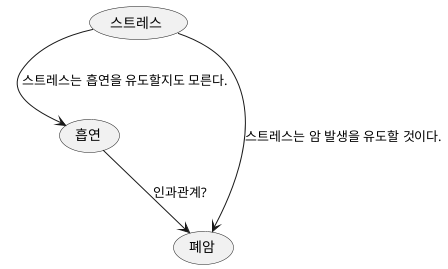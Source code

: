 @startuml

(흡연) --> (폐암): 인과관계?
(스트레스) --> (흡연): 스트레스는 흡연을 유도할지도 모른다.
(스트레스) --> (폐암): 스트레스는 암 발생을 유도할 것이다.

@enduml